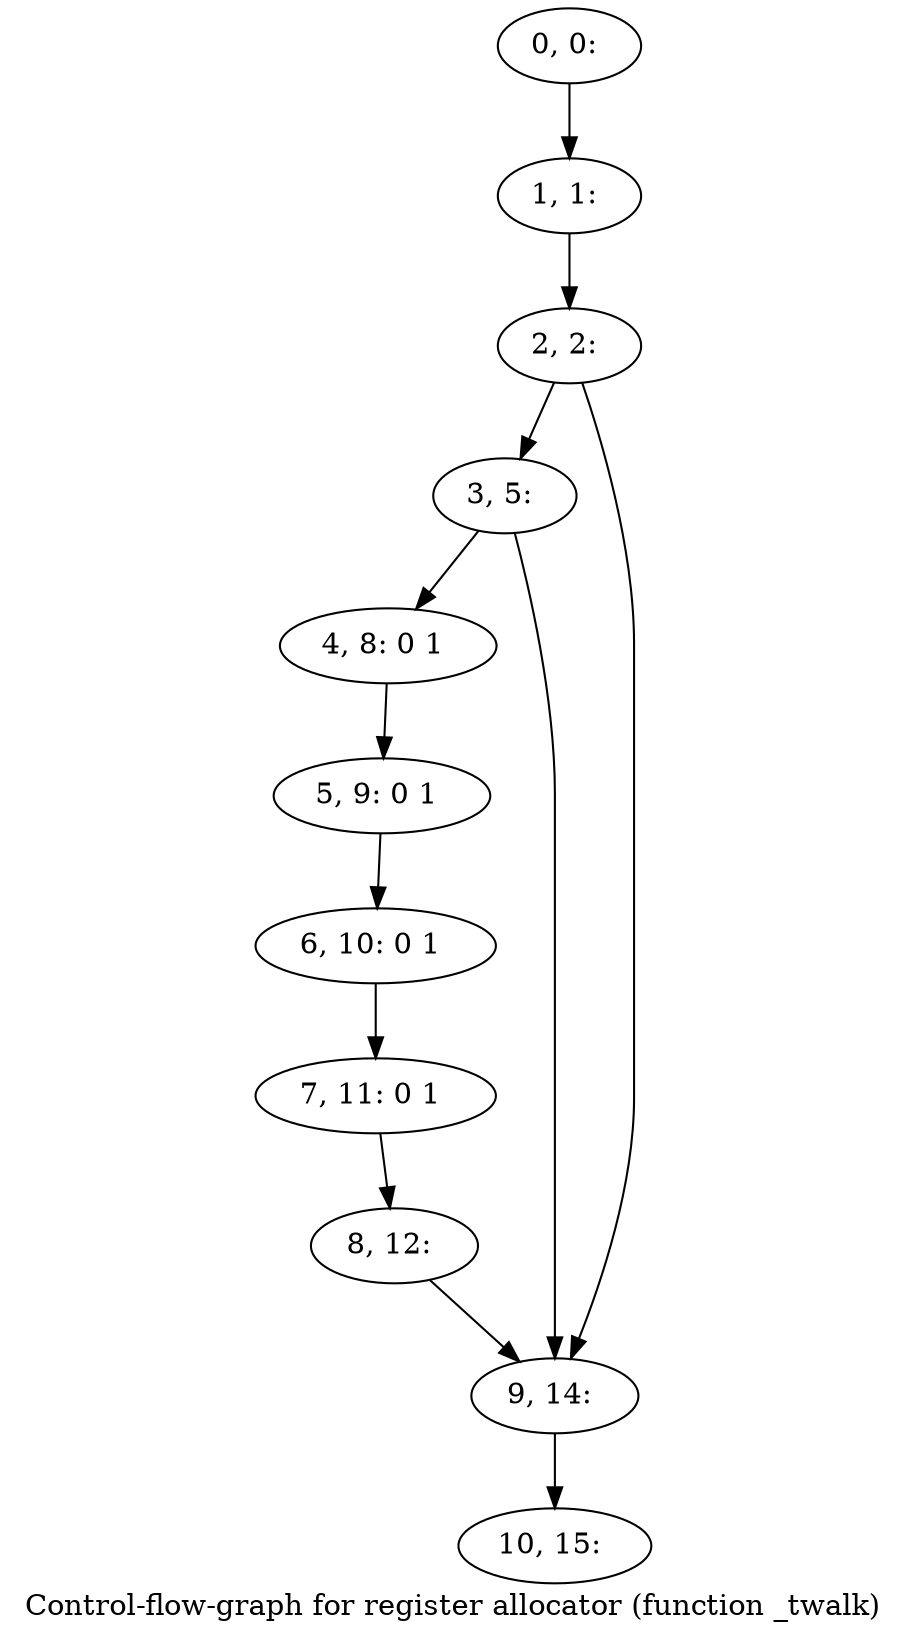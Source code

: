 digraph G {
graph [label="Control-flow-graph for register allocator (function _twalk)"]
0[label="0, 0: "];
1[label="1, 1: "];
2[label="2, 2: "];
3[label="3, 5: "];
4[label="4, 8: 0 1 "];
5[label="5, 9: 0 1 "];
6[label="6, 10: 0 1 "];
7[label="7, 11: 0 1 "];
8[label="8, 12: "];
9[label="9, 14: "];
10[label="10, 15: "];
0->1 ;
1->2 ;
2->3 ;
2->9 ;
3->4 ;
3->9 ;
4->5 ;
5->6 ;
6->7 ;
7->8 ;
8->9 ;
9->10 ;
}
